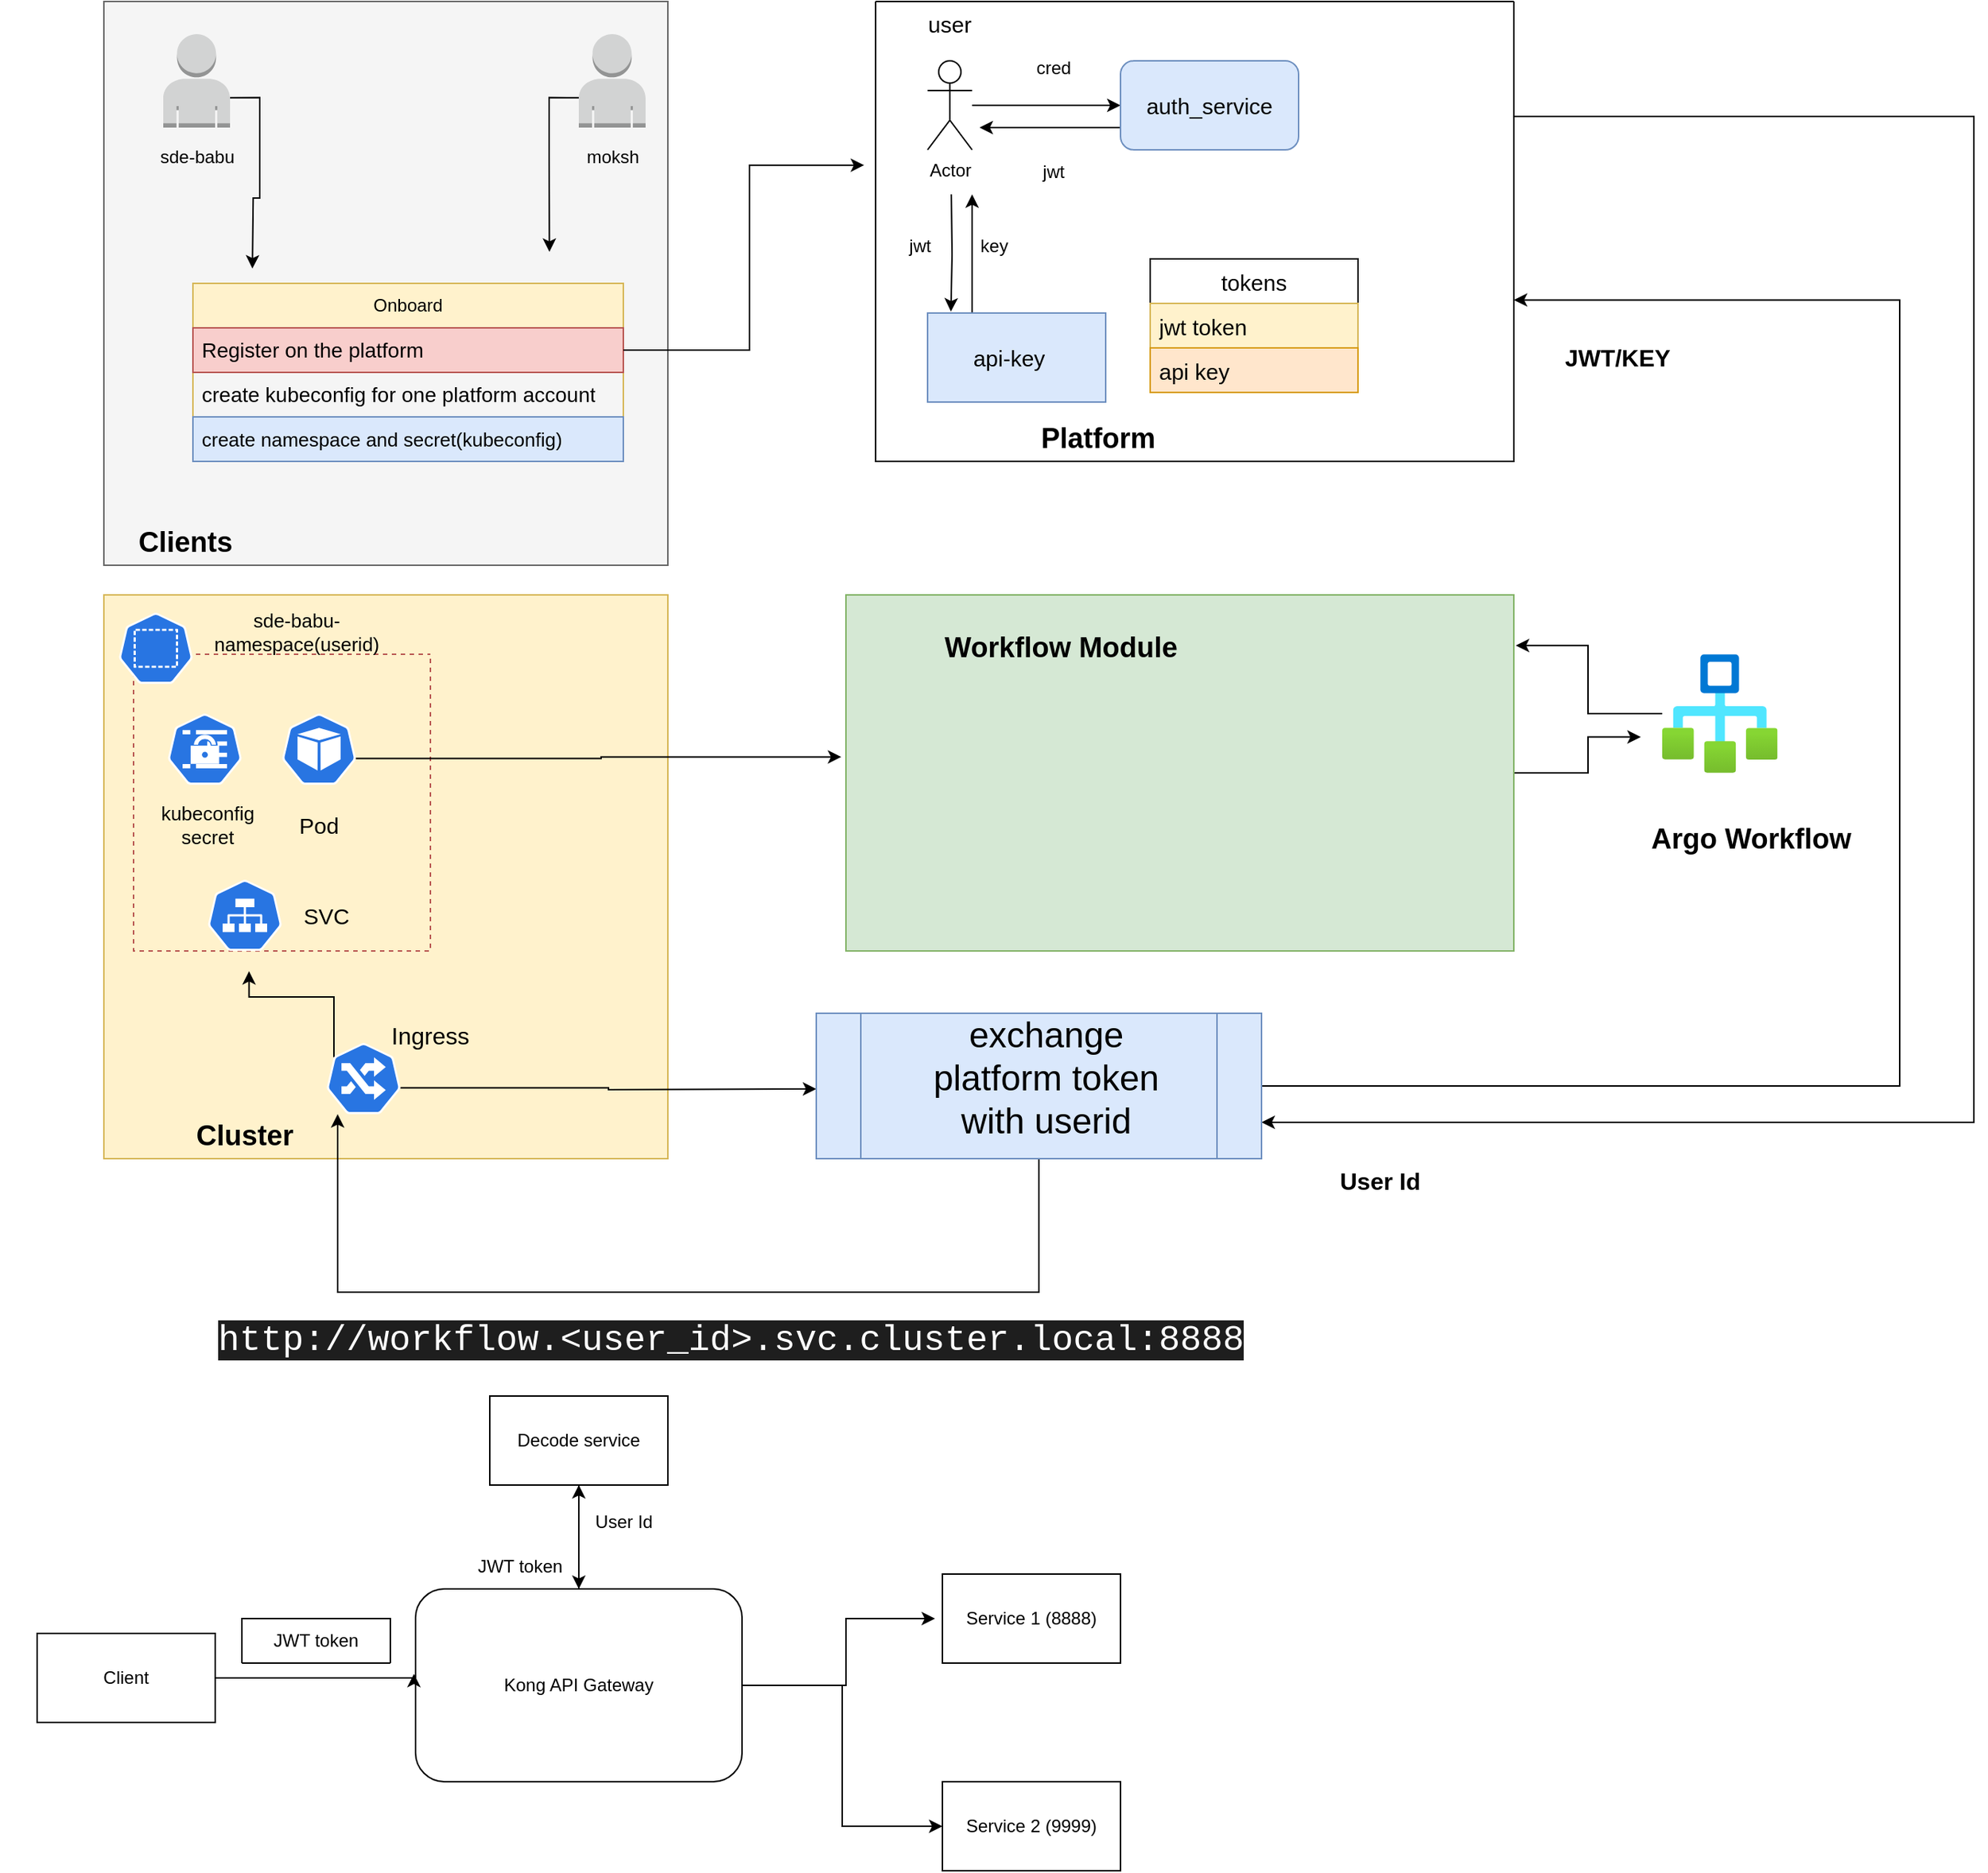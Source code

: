 <mxfile version="20.7.4" type="github"><diagram id="K8Yu_N2z6PTZY0WuepxV" name="Page-1"><mxGraphModel dx="2284" dy="775" grid="1" gridSize="10" guides="1" tooltips="1" connect="1" arrows="1" fold="1" page="1" pageScale="1" pageWidth="850" pageHeight="1100" math="0" shadow="0"><root><mxCell id="0"/><mxCell id="1" parent="0"/><mxCell id="Sb3OwOnEsHA1Fw5JOE-Z-3" style="edgeStyle=orthogonalEdgeStyle;rounded=0;orthogonalLoop=1;jettySize=auto;html=1;startSize=10;" parent="1" source="Sb3OwOnEsHA1Fw5JOE-Z-1" edge="1"><mxGeometry relative="1" as="geometry"><mxPoint x="155" y="80" as="targetPoint"/></mxGeometry></mxCell><mxCell id="Sb3OwOnEsHA1Fw5JOE-Z-14" style="edgeStyle=orthogonalEdgeStyle;rounded=0;orthogonalLoop=1;jettySize=auto;html=1;entryX=0.131;entryY=-0.017;entryDx=0;entryDy=0;entryPerimeter=0;startSize=10;" parent="1" target="Sb3OwOnEsHA1Fw5JOE-Z-12" edge="1"><mxGeometry relative="1" as="geometry"><mxPoint x="41" y="140" as="sourcePoint"/></mxGeometry></mxCell><mxCell id="Sb3OwOnEsHA1Fw5JOE-Z-1" value="Actor" style="shape=umlActor;verticalLabelPosition=bottom;verticalAlign=top;html=1;outlineConnect=0;" parent="1" vertex="1"><mxGeometry x="25" y="50" width="30" height="60" as="geometry"/></mxCell><mxCell id="Sb3OwOnEsHA1Fw5JOE-Z-2" value="&lt;font style=&quot;font-size: 15px;&quot;&gt;user&lt;/font&gt;" style="text;html=1;strokeColor=none;fillColor=none;align=center;verticalAlign=middle;whiteSpace=wrap;rounded=0;" parent="1" vertex="1"><mxGeometry x="10" y="10" width="60" height="30" as="geometry"/></mxCell><mxCell id="Sb3OwOnEsHA1Fw5JOE-Z-9" style="edgeStyle=orthogonalEdgeStyle;rounded=0;orthogonalLoop=1;jettySize=auto;html=1;exitX=0;exitY=0.75;exitDx=0;exitDy=0;startSize=10;" parent="1" source="Sb3OwOnEsHA1Fw5JOE-Z-4" edge="1"><mxGeometry relative="1" as="geometry"><mxPoint x="60" y="95" as="targetPoint"/></mxGeometry></mxCell><mxCell id="Sb3OwOnEsHA1Fw5JOE-Z-4" value="" style="rounded=1;whiteSpace=wrap;html=1;fillColor=#dae8fc;strokeColor=#6c8ebf;" parent="1" vertex="1"><mxGeometry x="155" y="50" width="120" height="60" as="geometry"/></mxCell><mxCell id="Sb3OwOnEsHA1Fw5JOE-Z-5" value="&lt;font style=&quot;font-size: 15px;&quot;&gt;auth_service&lt;/font&gt;" style="text;html=1;strokeColor=none;fillColor=none;align=center;verticalAlign=middle;whiteSpace=wrap;rounded=0;" parent="1" vertex="1"><mxGeometry x="185" y="65" width="60" height="30" as="geometry"/></mxCell><mxCell id="Sb3OwOnEsHA1Fw5JOE-Z-10" value="cred" style="text;html=1;strokeColor=none;fillColor=none;align=center;verticalAlign=middle;whiteSpace=wrap;rounded=0;" parent="1" vertex="1"><mxGeometry x="80" y="40" width="60" height="30" as="geometry"/></mxCell><mxCell id="Sb3OwOnEsHA1Fw5JOE-Z-11" value="jwt" style="text;html=1;strokeColor=none;fillColor=none;align=center;verticalAlign=middle;whiteSpace=wrap;rounded=0;" parent="1" vertex="1"><mxGeometry x="80" y="110" width="60" height="30" as="geometry"/></mxCell><mxCell id="Sb3OwOnEsHA1Fw5JOE-Z-17" style="edgeStyle=orthogonalEdgeStyle;rounded=0;orthogonalLoop=1;jettySize=auto;html=1;exitX=0.25;exitY=0;exitDx=0;exitDy=0;startSize=10;" parent="1" source="Sb3OwOnEsHA1Fw5JOE-Z-12" edge="1"><mxGeometry relative="1" as="geometry"><mxPoint x="55" y="140" as="targetPoint"/></mxGeometry></mxCell><mxCell id="Sb3OwOnEsHA1Fw5JOE-Z-12" value="" style="rounded=0;whiteSpace=wrap;html=1;fillColor=#dae8fc;strokeColor=#6c8ebf;" parent="1" vertex="1"><mxGeometry x="25" y="220" width="120" height="60" as="geometry"/></mxCell><mxCell id="Sb3OwOnEsHA1Fw5JOE-Z-13" value="&lt;font style=&quot;font-size: 15px;&quot;&gt;api-key&lt;/font&gt;" style="text;html=1;strokeColor=none;fillColor=none;align=center;verticalAlign=middle;whiteSpace=wrap;rounded=0;" parent="1" vertex="1"><mxGeometry x="50" y="235" width="60" height="30" as="geometry"/></mxCell><mxCell id="Sb3OwOnEsHA1Fw5JOE-Z-15" value="jwt" style="text;html=1;strokeColor=none;fillColor=none;align=center;verticalAlign=middle;whiteSpace=wrap;rounded=0;" parent="1" vertex="1"><mxGeometry x="-10" y="160" width="60" height="30" as="geometry"/></mxCell><mxCell id="Sb3OwOnEsHA1Fw5JOE-Z-18" value="key" style="text;html=1;strokeColor=none;fillColor=none;align=center;verticalAlign=middle;whiteSpace=wrap;rounded=0;" parent="1" vertex="1"><mxGeometry x="40" y="160" width="60" height="30" as="geometry"/></mxCell><mxCell id="twZwkYCr3b0sQAwl_hPu-48" style="edgeStyle=orthogonalEdgeStyle;rounded=0;orthogonalLoop=1;jettySize=auto;html=1;exitX=1;exitY=0.25;exitDx=0;exitDy=0;fontSize=16;entryX=1;entryY=0.75;entryDx=0;entryDy=0;" parent="1" source="Sb3OwOnEsHA1Fw5JOE-Z-19" target="twZwkYCr3b0sQAwl_hPu-44" edge="1"><mxGeometry relative="1" as="geometry"><mxPoint x="720" y="770" as="targetPoint"/><Array as="points"><mxPoint x="730" y="88"/><mxPoint x="730" y="766"/></Array></mxGeometry></mxCell><mxCell id="Sb3OwOnEsHA1Fw5JOE-Z-19" value="" style="swimlane;startSize=0;" parent="1" vertex="1"><mxGeometry x="-10" y="10" width="430" height="310" as="geometry"/></mxCell><mxCell id="Sb3OwOnEsHA1Fw5JOE-Z-21" value="tokens" style="swimlane;fontStyle=0;childLayout=stackLayout;horizontal=1;startSize=30;horizontalStack=0;resizeParent=1;resizeParentMax=0;resizeLast=0;collapsible=1;marginBottom=0;whiteSpace=wrap;html=1;fontSize=15;" parent="Sb3OwOnEsHA1Fw5JOE-Z-19" vertex="1"><mxGeometry x="185" y="173.5" width="140" height="90" as="geometry"/></mxCell><mxCell id="Sb3OwOnEsHA1Fw5JOE-Z-22" value="&lt;font style=&quot;font-size: 15px;&quot;&gt;jwt token&lt;/font&gt;" style="text;strokeColor=#d6b656;fillColor=#fff2cc;align=left;verticalAlign=middle;spacingLeft=4;spacingRight=4;overflow=hidden;points=[[0,0.5],[1,0.5]];portConstraint=eastwest;rotatable=0;whiteSpace=wrap;html=1;" parent="Sb3OwOnEsHA1Fw5JOE-Z-21" vertex="1"><mxGeometry y="30" width="140" height="30" as="geometry"/></mxCell><mxCell id="Sb3OwOnEsHA1Fw5JOE-Z-23" value="api key" style="text;strokeColor=#d79b00;fillColor=#ffe6cc;align=left;verticalAlign=middle;spacingLeft=4;spacingRight=4;overflow=hidden;points=[[0,0.5],[1,0.5]];portConstraint=eastwest;rotatable=0;whiteSpace=wrap;html=1;fontSize=15;" parent="Sb3OwOnEsHA1Fw5JOE-Z-21" vertex="1"><mxGeometry y="60" width="140" height="30" as="geometry"/></mxCell><mxCell id="twZwkYCr3b0sQAwl_hPu-1" value="" style="whiteSpace=wrap;html=1;aspect=fixed;fillColor=#f5f5f5;fontColor=#333333;strokeColor=#666666;" parent="1" vertex="1"><mxGeometry x="-530" y="10" width="380" height="380" as="geometry"/></mxCell><mxCell id="twZwkYCr3b0sQAwl_hPu-10" style="edgeStyle=orthogonalEdgeStyle;rounded=0;orthogonalLoop=1;jettySize=auto;html=1;exitX=1;exitY=0.68;exitDx=0;exitDy=0;exitPerimeter=0;entryX=0.106;entryY=0;entryDx=0;entryDy=0;entryPerimeter=0;" parent="1" source="twZwkYCr3b0sQAwl_hPu-2" edge="1"><mxGeometry relative="1" as="geometry"><mxPoint x="-429.94" y="190" as="targetPoint"/></mxGeometry></mxCell><mxCell id="twZwkYCr3b0sQAwl_hPu-2" value="" style="outlineConnect=0;dashed=0;verticalLabelPosition=bottom;verticalAlign=top;align=center;html=1;shape=mxgraph.aws3.user;fillColor=#D2D3D3;gradientColor=none;" parent="1" vertex="1"><mxGeometry x="-490" y="32" width="45" height="63" as="geometry"/></mxCell><mxCell id="twZwkYCr3b0sQAwl_hPu-9" style="edgeStyle=orthogonalEdgeStyle;rounded=0;orthogonalLoop=1;jettySize=auto;html=1;exitX=0;exitY=0.68;exitDx=0;exitDy=0;exitPerimeter=0;entryX=0.79;entryY=0.444;entryDx=0;entryDy=0;entryPerimeter=0;" parent="1" source="twZwkYCr3b0sQAwl_hPu-3" target="twZwkYCr3b0sQAwl_hPu-1" edge="1"><mxGeometry relative="1" as="geometry"/></mxCell><mxCell id="twZwkYCr3b0sQAwl_hPu-3" value="" style="outlineConnect=0;dashed=0;verticalLabelPosition=bottom;verticalAlign=top;align=center;html=1;shape=mxgraph.aws3.user;fillColor=#D2D3D3;gradientColor=none;" parent="1" vertex="1"><mxGeometry x="-210" y="32" width="45" height="63" as="geometry"/></mxCell><mxCell id="twZwkYCr3b0sQAwl_hPu-4" value="sde-babu" style="text;html=1;strokeColor=none;fillColor=none;align=center;verticalAlign=middle;whiteSpace=wrap;rounded=0;" parent="1" vertex="1"><mxGeometry x="-497" y="100" width="60" height="30" as="geometry"/></mxCell><mxCell id="twZwkYCr3b0sQAwl_hPu-5" value="moksh" style="text;html=1;strokeColor=none;fillColor=none;align=center;verticalAlign=middle;whiteSpace=wrap;rounded=0;" parent="1" vertex="1"><mxGeometry x="-217.5" y="100" width="60" height="30" as="geometry"/></mxCell><mxCell id="twZwkYCr3b0sQAwl_hPu-12" value="Onboard" style="swimlane;fontStyle=0;childLayout=stackLayout;horizontal=1;startSize=30;horizontalStack=0;resizeParent=1;resizeParentMax=0;resizeLast=0;collapsible=1;marginBottom=0;whiteSpace=wrap;html=1;fillColor=#fff2cc;strokeColor=#d6b656;" parent="1" vertex="1"><mxGeometry x="-470" y="200" width="290" height="120" as="geometry"/></mxCell><mxCell id="twZwkYCr3b0sQAwl_hPu-13" value="&lt;font style=&quot;font-size: 14px;&quot;&gt;Register on the platform&lt;/font&gt;" style="text;strokeColor=#b85450;fillColor=#f8cecc;align=left;verticalAlign=middle;spacingLeft=4;spacingRight=4;overflow=hidden;points=[[0,0.5],[1,0.5]];portConstraint=eastwest;rotatable=0;whiteSpace=wrap;html=1;" parent="twZwkYCr3b0sQAwl_hPu-12" vertex="1"><mxGeometry y="30" width="290" height="30" as="geometry"/></mxCell><mxCell id="twZwkYCr3b0sQAwl_hPu-14" value="&lt;font style=&quot;font-size: 14px;&quot;&gt;create kubeconfig for one platform account&lt;/font&gt;" style="text;strokeColor=none;fillColor=none;align=left;verticalAlign=middle;spacingLeft=4;spacingRight=4;overflow=hidden;points=[[0,0.5],[1,0.5]];portConstraint=eastwest;rotatable=0;whiteSpace=wrap;html=1;" parent="twZwkYCr3b0sQAwl_hPu-12" vertex="1"><mxGeometry y="60" width="290" height="30" as="geometry"/></mxCell><mxCell id="twZwkYCr3b0sQAwl_hPu-15" value="&lt;span style=&quot;font-size: 13px;&quot;&gt;create namespace and secret(kubeconfig)&lt;/span&gt;" style="text;strokeColor=#6c8ebf;fillColor=#dae8fc;align=left;verticalAlign=middle;spacingLeft=4;spacingRight=4;overflow=hidden;points=[[0,0.5],[1,0.5]];portConstraint=eastwest;rotatable=0;whiteSpace=wrap;html=1;" parent="twZwkYCr3b0sQAwl_hPu-12" vertex="1"><mxGeometry y="90" width="290" height="30" as="geometry"/></mxCell><mxCell id="twZwkYCr3b0sQAwl_hPu-16" value="&lt;b&gt;&lt;font style=&quot;font-size: 19px;&quot;&gt;Platform&lt;/font&gt;&lt;/b&gt;" style="text;html=1;strokeColor=none;fillColor=none;align=center;verticalAlign=middle;whiteSpace=wrap;rounded=0;" parent="1" vertex="1"><mxGeometry x="110" y="290" width="60" height="30" as="geometry"/></mxCell><mxCell id="twZwkYCr3b0sQAwl_hPu-17" value="" style="whiteSpace=wrap;html=1;aspect=fixed;fontSize=13;fillColor=#fff2cc;strokeColor=#d6b656;" parent="1" vertex="1"><mxGeometry x="-530" y="410" width="380" height="380" as="geometry"/></mxCell><mxCell id="twZwkYCr3b0sQAwl_hPu-20" value="" style="swimlane;startSize=0;fontSize=13;fillColor=#f8cecc;strokeColor=#b85450;dashed=1;" parent="1" vertex="1"><mxGeometry x="-510" y="450" width="200" height="200" as="geometry"/></mxCell><mxCell id="twZwkYCr3b0sQAwl_hPu-19" value="" style="sketch=0;html=1;dashed=0;whitespace=wrap;fillColor=#2875E2;strokeColor=#ffffff;points=[[0.005,0.63,0],[0.1,0.2,0],[0.9,0.2,0],[0.5,0,0],[0.995,0.63,0],[0.72,0.99,0],[0.5,1,0],[0.28,0.99,0]];verticalLabelPosition=bottom;align=center;verticalAlign=top;shape=mxgraph.kubernetes.icon;prIcon=ns;fontSize=13;" parent="twZwkYCr3b0sQAwl_hPu-20" vertex="1"><mxGeometry x="-10" y="-28" width="50" height="48" as="geometry"/></mxCell><mxCell id="twZwkYCr3b0sQAwl_hPu-22" value="" style="sketch=0;html=1;dashed=0;whitespace=wrap;fillColor=#2875E2;strokeColor=#ffffff;points=[[0.005,0.63,0],[0.1,0.2,0],[0.9,0.2,0],[0.5,0,0],[0.995,0.63,0],[0.72,0.99,0],[0.5,1,0],[0.28,0.99,0]];verticalLabelPosition=bottom;align=center;verticalAlign=top;shape=mxgraph.kubernetes.icon;prIcon=secret;fontSize=13;" parent="twZwkYCr3b0sQAwl_hPu-20" vertex="1"><mxGeometry x="23" y="40" width="50" height="48" as="geometry"/></mxCell><mxCell id="twZwkYCr3b0sQAwl_hPu-23" value="kubeconfig secret" style="text;html=1;strokeColor=none;fillColor=none;align=center;verticalAlign=middle;whiteSpace=wrap;rounded=0;fontSize=13;" parent="twZwkYCr3b0sQAwl_hPu-20" vertex="1"><mxGeometry x="20" y="100" width="60" height="30" as="geometry"/></mxCell><mxCell id="twZwkYCr3b0sQAwl_hPu-36" value="" style="sketch=0;html=1;dashed=0;whitespace=wrap;fillColor=#2875E2;strokeColor=#ffffff;points=[[0.005,0.63,0],[0.1,0.2,0],[0.9,0.2,0],[0.5,0,0],[0.995,0.63,0],[0.72,0.99,0],[0.5,1,0],[0.28,0.99,0]];verticalLabelPosition=bottom;align=center;verticalAlign=top;shape=mxgraph.kubernetes.icon;prIcon=pod;fontSize=15;" parent="twZwkYCr3b0sQAwl_hPu-20" vertex="1"><mxGeometry x="100" y="40" width="50" height="48" as="geometry"/></mxCell><mxCell id="twZwkYCr3b0sQAwl_hPu-37" value="Pod" style="text;html=1;strokeColor=none;fillColor=none;align=center;verticalAlign=middle;whiteSpace=wrap;rounded=0;fontSize=15;" parent="twZwkYCr3b0sQAwl_hPu-20" vertex="1"><mxGeometry x="95" y="100" width="60" height="30" as="geometry"/></mxCell><mxCell id="twZwkYCr3b0sQAwl_hPu-41" value="" style="sketch=0;html=1;dashed=0;whitespace=wrap;fillColor=#2875E2;strokeColor=#ffffff;points=[[0.005,0.63,0],[0.1,0.2,0],[0.9,0.2,0],[0.5,0,0],[0.995,0.63,0],[0.72,0.99,0],[0.5,1,0],[0.28,0.99,0]];verticalLabelPosition=bottom;align=center;verticalAlign=top;shape=mxgraph.kubernetes.icon;prIcon=svc;fontSize=15;" parent="twZwkYCr3b0sQAwl_hPu-20" vertex="1"><mxGeometry x="50" y="152" width="50" height="48" as="geometry"/></mxCell><mxCell id="twZwkYCr3b0sQAwl_hPu-42" value="SVC" style="text;html=1;strokeColor=none;fillColor=none;align=center;verticalAlign=middle;whiteSpace=wrap;rounded=0;fontSize=15;" parent="twZwkYCr3b0sQAwl_hPu-20" vertex="1"><mxGeometry x="100" y="161" width="60" height="30" as="geometry"/></mxCell><mxCell id="twZwkYCr3b0sQAwl_hPu-21" value="sde-babu-namespace(userid)" style="text;html=1;strokeColor=none;fillColor=none;align=center;verticalAlign=middle;whiteSpace=wrap;rounded=0;fontSize=13;" parent="1" vertex="1"><mxGeometry x="-470" y="420" width="140" height="30" as="geometry"/></mxCell><mxCell id="twZwkYCr3b0sQAwl_hPu-30" style="edgeStyle=orthogonalEdgeStyle;rounded=0;orthogonalLoop=1;jettySize=auto;html=1;exitX=1;exitY=0.5;exitDx=0;exitDy=0;entryX=-0.186;entryY=0.697;entryDx=0;entryDy=0;entryPerimeter=0;fontSize=19;" parent="1" source="twZwkYCr3b0sQAwl_hPu-27" target="twZwkYCr3b0sQAwl_hPu-29" edge="1"><mxGeometry relative="1" as="geometry"/></mxCell><mxCell id="twZwkYCr3b0sQAwl_hPu-27" value="" style="rounded=0;whiteSpace=wrap;html=1;fontSize=13;fillColor=#d5e8d4;strokeColor=#82b366;" parent="1" vertex="1"><mxGeometry x="-30" y="410" width="450" height="240" as="geometry"/></mxCell><mxCell id="twZwkYCr3b0sQAwl_hPu-28" value="Workflow Module" style="text;html=1;strokeColor=none;fillColor=none;align=center;verticalAlign=middle;whiteSpace=wrap;rounded=0;fontSize=19;fontStyle=1" parent="1" vertex="1"><mxGeometry x="-10" y="431" width="250" height="30" as="geometry"/></mxCell><mxCell id="twZwkYCr3b0sQAwl_hPu-31" style="edgeStyle=orthogonalEdgeStyle;rounded=0;orthogonalLoop=1;jettySize=auto;html=1;entryX=1.003;entryY=0.142;entryDx=0;entryDy=0;entryPerimeter=0;fontSize=19;" parent="1" source="twZwkYCr3b0sQAwl_hPu-29" target="twZwkYCr3b0sQAwl_hPu-27" edge="1"><mxGeometry relative="1" as="geometry"/></mxCell><mxCell id="twZwkYCr3b0sQAwl_hPu-29" value="" style="aspect=fixed;html=1;points=[];align=center;image;fontSize=12;image=img/lib/azure2/general/Workflow.svg;" parent="1" vertex="1"><mxGeometry x="520" y="450" width="77.71" height="80" as="geometry"/></mxCell><mxCell id="twZwkYCr3b0sQAwl_hPu-32" value="Argo Workflow" style="text;html=1;strokeColor=none;fillColor=none;align=center;verticalAlign=middle;whiteSpace=wrap;rounded=0;fontSize=19;fontStyle=1" parent="1" vertex="1"><mxGeometry x="500" y="560" width="160" height="30" as="geometry"/></mxCell><mxCell id="twZwkYCr3b0sQAwl_hPu-33" style="edgeStyle=orthogonalEdgeStyle;rounded=0;orthogonalLoop=1;jettySize=auto;html=1;exitX=1;exitY=0.5;exitDx=0;exitDy=0;entryX=-0.018;entryY=0.356;entryDx=0;entryDy=0;entryPerimeter=0;fontSize=15;" parent="1" source="twZwkYCr3b0sQAwl_hPu-13" target="Sb3OwOnEsHA1Fw5JOE-Z-19" edge="1"><mxGeometry relative="1" as="geometry"/></mxCell><mxCell id="twZwkYCr3b0sQAwl_hPu-34" value="Cluster" style="text;html=1;strokeColor=none;fillColor=none;align=center;verticalAlign=middle;whiteSpace=wrap;rounded=0;fontSize=19;fontStyle=1" parent="1" vertex="1"><mxGeometry x="-560" y="760" width="250" height="30" as="geometry"/></mxCell><mxCell id="twZwkYCr3b0sQAwl_hPu-35" value="Clients" style="text;html=1;strokeColor=none;fillColor=none;align=center;verticalAlign=middle;whiteSpace=wrap;rounded=0;fontSize=19;fontStyle=1" parent="1" vertex="1"><mxGeometry x="-600" y="360" width="250" height="30" as="geometry"/></mxCell><mxCell id="twZwkYCr3b0sQAwl_hPu-38" style="edgeStyle=orthogonalEdgeStyle;rounded=0;orthogonalLoop=1;jettySize=auto;html=1;exitX=0.995;exitY=0.63;exitDx=0;exitDy=0;exitPerimeter=0;entryX=-0.007;entryY=0.455;entryDx=0;entryDy=0;entryPerimeter=0;fontSize=15;" parent="1" source="twZwkYCr3b0sQAwl_hPu-36" target="twZwkYCr3b0sQAwl_hPu-27" edge="1"><mxGeometry relative="1" as="geometry"/></mxCell><mxCell id="twZwkYCr3b0sQAwl_hPu-40" style="edgeStyle=orthogonalEdgeStyle;rounded=0;orthogonalLoop=1;jettySize=auto;html=1;exitX=0.1;exitY=0.2;exitDx=0;exitDy=0;exitPerimeter=0;entryX=0.389;entryY=1.068;entryDx=0;entryDy=0;entryPerimeter=0;fontSize=15;" parent="1" source="twZwkYCr3b0sQAwl_hPu-39" target="twZwkYCr3b0sQAwl_hPu-20" edge="1"><mxGeometry relative="1" as="geometry"/></mxCell><mxCell id="twZwkYCr3b0sQAwl_hPu-43" style="edgeStyle=orthogonalEdgeStyle;rounded=0;orthogonalLoop=1;jettySize=auto;html=1;exitX=0.995;exitY=0.63;exitDx=0;exitDy=0;exitPerimeter=0;fontSize=15;" parent="1" source="twZwkYCr3b0sQAwl_hPu-39" edge="1"><mxGeometry relative="1" as="geometry"><mxPoint x="-50" y="743" as="targetPoint"/></mxGeometry></mxCell><mxCell id="twZwkYCr3b0sQAwl_hPu-39" value="" style="sketch=0;html=1;dashed=0;whitespace=wrap;fillColor=#2875E2;strokeColor=#ffffff;points=[[0.005,0.63,0],[0.1,0.2,0],[0.9,0.2,0],[0.5,0,0],[0.995,0.63,0],[0.72,0.99,0],[0.5,1,0],[0.28,0.99,0]];verticalLabelPosition=bottom;align=center;verticalAlign=top;shape=mxgraph.kubernetes.icon;prIcon=ing;fontSize=15;" parent="1" vertex="1"><mxGeometry x="-380" y="712" width="50" height="48" as="geometry"/></mxCell><mxCell id="twZwkYCr3b0sQAwl_hPu-46" style="edgeStyle=orthogonalEdgeStyle;rounded=0;orthogonalLoop=1;jettySize=auto;html=1;exitX=1;exitY=0.5;exitDx=0;exitDy=0;fontSize=16;entryX=1;entryY=0.649;entryDx=0;entryDy=0;entryPerimeter=0;" parent="1" source="twZwkYCr3b0sQAwl_hPu-44" target="Sb3OwOnEsHA1Fw5JOE-Z-19" edge="1"><mxGeometry relative="1" as="geometry"><mxPoint x="710" y="210" as="targetPoint"/><Array as="points"><mxPoint x="680" y="741"/><mxPoint x="680" y="211"/></Array></mxGeometry></mxCell><mxCell id="twZwkYCr3b0sQAwl_hPu-53" style="edgeStyle=orthogonalEdgeStyle;rounded=0;orthogonalLoop=1;jettySize=auto;html=1;exitX=0.5;exitY=1;exitDx=0;exitDy=0;entryX=0.75;entryY=0;entryDx=0;entryDy=0;fontSize=24;fontColor=#FFFFFF;" parent="1" source="twZwkYCr3b0sQAwl_hPu-44" target="twZwkYCr3b0sQAwl_hPu-34" edge="1"><mxGeometry relative="1" as="geometry"><Array as="points"><mxPoint x="100" y="880"/><mxPoint x="-372" y="880"/></Array></mxGeometry></mxCell><mxCell id="twZwkYCr3b0sQAwl_hPu-44" value="" style="shape=process;whiteSpace=wrap;html=1;backgroundOutline=1;fontSize=15;fillColor=#dae8fc;strokeColor=#6c8ebf;" parent="1" vertex="1"><mxGeometry x="-50" y="692" width="300" height="98" as="geometry"/></mxCell><mxCell id="twZwkYCr3b0sQAwl_hPu-45" value="&lt;font style=&quot;font-size: 16px;&quot;&gt;Ingress&lt;/font&gt;" style="text;html=1;strokeColor=none;fillColor=none;align=center;verticalAlign=middle;whiteSpace=wrap;rounded=0;fontSize=15;" parent="1" vertex="1"><mxGeometry x="-340" y="692" width="60" height="30" as="geometry"/></mxCell><mxCell id="twZwkYCr3b0sQAwl_hPu-47" value="&lt;b&gt;JWT/KEY&lt;/b&gt;" style="text;html=1;strokeColor=none;fillColor=none;align=center;verticalAlign=middle;whiteSpace=wrap;rounded=0;dashed=1;fontSize=16;" parent="1" vertex="1"><mxGeometry x="460" y="235" width="60" height="30" as="geometry"/></mxCell><mxCell id="twZwkYCr3b0sQAwl_hPu-49" value="&lt;b&gt;User Id&lt;/b&gt;" style="text;html=1;strokeColor=none;fillColor=none;align=center;verticalAlign=middle;whiteSpace=wrap;rounded=0;dashed=1;fontSize=16;" parent="1" vertex="1"><mxGeometry x="300" y="790" width="60" height="30" as="geometry"/></mxCell><mxCell id="twZwkYCr3b0sQAwl_hPu-54" value="&lt;span style=&quot;color: rgb(255, 255, 255); font-family: Consolas, &amp;quot;Courier New&amp;quot;, monospace; font-size: 24px; font-style: normal; font-variant-ligatures: normal; font-variant-caps: normal; font-weight: 400; letter-spacing: normal; orphans: 2; text-align: center; text-indent: 0px; text-transform: none; widows: 2; word-spacing: 0px; -webkit-text-stroke-width: 0px; background-color: rgb(30, 30, 30); text-decoration-thickness: initial; text-decoration-style: initial; text-decoration-color: initial; float: none; display: inline !important;&quot;&gt;http://workflow.&amp;lt;user_id&amp;gt;.svc.cluster.local:8888&lt;/span&gt;" style="text;whiteSpace=wrap;html=1;fontSize=24;fontColor=#FFFFFF;" parent="1" vertex="1"><mxGeometry x="-455" y="890" width="730" height="80" as="geometry"/></mxCell><mxCell id="twZwkYCr3b0sQAwl_hPu-55" value="&lt;font color=&quot;#000000&quot;&gt;exchange platform token with userid&lt;/font&gt;" style="text;html=1;strokeColor=none;fillColor=none;align=center;verticalAlign=middle;whiteSpace=wrap;rounded=0;dashed=1;fontSize=24;fontColor=#FFFFFF;" parent="1" vertex="1"><mxGeometry x="20" y="721" width="170" height="30" as="geometry"/></mxCell><mxCell id="hcVa9Q35oo0UAoEtnHia-6" style="edgeStyle=orthogonalEdgeStyle;rounded=0;orthogonalLoop=1;jettySize=auto;html=1;" edge="1" parent="1" source="hcVa9Q35oo0UAoEtnHia-2"><mxGeometry relative="1" as="geometry"><mxPoint x="30" y="1100" as="targetPoint"/><Array as="points"><mxPoint x="-30" y="1145"/><mxPoint x="-30" y="1100"/></Array></mxGeometry></mxCell><mxCell id="hcVa9Q35oo0UAoEtnHia-9" style="edgeStyle=orthogonalEdgeStyle;rounded=0;orthogonalLoop=1;jettySize=auto;html=1;" edge="1" parent="1" source="hcVa9Q35oo0UAoEtnHia-2" target="hcVa9Q35oo0UAoEtnHia-5"><mxGeometry relative="1" as="geometry"/></mxCell><mxCell id="hcVa9Q35oo0UAoEtnHia-19" style="edgeStyle=orthogonalEdgeStyle;rounded=0;orthogonalLoop=1;jettySize=auto;html=1;entryX=0.5;entryY=1;entryDx=0;entryDy=0;" edge="1" parent="1" source="hcVa9Q35oo0UAoEtnHia-2" target="hcVa9Q35oo0UAoEtnHia-1"><mxGeometry relative="1" as="geometry"/></mxCell><mxCell id="hcVa9Q35oo0UAoEtnHia-2" value="Kong API Gateway" style="rounded=1;whiteSpace=wrap;html=1;" vertex="1" parent="1"><mxGeometry x="-320" y="1080" width="220" height="130" as="geometry"/></mxCell><mxCell id="hcVa9Q35oo0UAoEtnHia-1" value="Decode service" style="rounded=0;whiteSpace=wrap;html=1;" vertex="1" parent="1"><mxGeometry x="-270" y="950" width="120" height="60" as="geometry"/></mxCell><mxCell id="hcVa9Q35oo0UAoEtnHia-4" value="Service 1 (8888)" style="rounded=0;whiteSpace=wrap;html=1;" vertex="1" parent="1"><mxGeometry x="35" y="1070" width="120" height="60" as="geometry"/></mxCell><mxCell id="hcVa9Q35oo0UAoEtnHia-5" value="Service 2 (9999)" style="rounded=0;whiteSpace=wrap;html=1;" vertex="1" parent="1"><mxGeometry x="35" y="1210" width="120" height="60" as="geometry"/></mxCell><mxCell id="hcVa9Q35oo0UAoEtnHia-8" style="edgeStyle=orthogonalEdgeStyle;rounded=0;orthogonalLoop=1;jettySize=auto;html=1;entryX=-0.005;entryY=0.44;entryDx=0;entryDy=0;entryPerimeter=0;" edge="1" parent="1" source="hcVa9Q35oo0UAoEtnHia-7" target="hcVa9Q35oo0UAoEtnHia-2"><mxGeometry relative="1" as="geometry"><Array as="points"><mxPoint x="-321" y="1140"/></Array></mxGeometry></mxCell><mxCell id="hcVa9Q35oo0UAoEtnHia-7" value="Client" style="rounded=0;whiteSpace=wrap;html=1;" vertex="1" parent="1"><mxGeometry x="-575" y="1110" width="120" height="60" as="geometry"/></mxCell><mxCell id="hcVa9Q35oo0UAoEtnHia-14" value="JWT token" style="swimlane;fontStyle=0;childLayout=stackLayout;horizontal=1;startSize=30;horizontalStack=0;resizeParent=1;resizeParentMax=0;resizeLast=0;collapsible=1;marginBottom=0;whiteSpace=wrap;html=1;" vertex="1" collapsed="1" parent="1"><mxGeometry x="-437" y="1100" width="100" height="30" as="geometry"><mxRectangle x="-430" y="1110" width="140" height="60" as="alternateBounds"/></mxGeometry></mxCell><mxCell id="hcVa9Q35oo0UAoEtnHia-15" value="UserId: 8888/9999" style="text;strokeColor=none;fillColor=none;align=left;verticalAlign=middle;spacingLeft=4;spacingRight=4;overflow=hidden;points=[[0,0.5],[1,0.5]];portConstraint=eastwest;rotatable=0;whiteSpace=wrap;html=1;" vertex="1" parent="hcVa9Q35oo0UAoEtnHia-14"><mxGeometry y="30" width="140" height="30" as="geometry"/></mxCell><mxCell id="hcVa9Q35oo0UAoEtnHia-20" value="JWT token" style="text;html=1;align=center;verticalAlign=middle;resizable=0;points=[];autosize=1;strokeColor=none;fillColor=none;" vertex="1" parent="1"><mxGeometry x="-290" y="1050" width="80" height="30" as="geometry"/></mxCell><mxCell id="hcVa9Q35oo0UAoEtnHia-21" style="edgeStyle=orthogonalEdgeStyle;rounded=0;orthogonalLoop=1;jettySize=auto;html=1;" edge="1" parent="1" source="hcVa9Q35oo0UAoEtnHia-1" target="hcVa9Q35oo0UAoEtnHia-2"><mxGeometry relative="1" as="geometry"><mxPoint x="-130" y="1070" as="targetPoint"/></mxGeometry></mxCell><mxCell id="hcVa9Q35oo0UAoEtnHia-22" value="User Id" style="text;html=1;align=center;verticalAlign=middle;resizable=0;points=[];autosize=1;strokeColor=none;fillColor=none;" vertex="1" parent="1"><mxGeometry x="-210" y="1020" width="60" height="30" as="geometry"/></mxCell></root></mxGraphModel></diagram></mxfile>